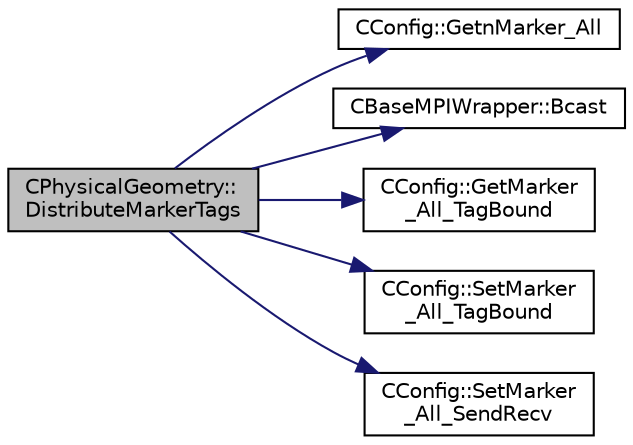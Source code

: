 digraph "CPhysicalGeometry::DistributeMarkerTags"
{
  edge [fontname="Helvetica",fontsize="10",labelfontname="Helvetica",labelfontsize="10"];
  node [fontname="Helvetica",fontsize="10",shape=record];
  rankdir="LR";
  Node490 [label="CPhysicalGeometry::\lDistributeMarkerTags",height=0.2,width=0.4,color="black", fillcolor="grey75", style="filled", fontcolor="black"];
  Node490 -> Node491 [color="midnightblue",fontsize="10",style="solid",fontname="Helvetica"];
  Node491 [label="CConfig::GetnMarker_All",height=0.2,width=0.4,color="black", fillcolor="white", style="filled",URL="$class_c_config.html#a300c4884edfc0c2acf395036439004f4",tooltip="Get the total number of boundary markers including send/receive domains. "];
  Node490 -> Node492 [color="midnightblue",fontsize="10",style="solid",fontname="Helvetica"];
  Node492 [label="CBaseMPIWrapper::Bcast",height=0.2,width=0.4,color="black", fillcolor="white", style="filled",URL="$class_c_base_m_p_i_wrapper.html#ae816a2f124ea5ae95337418462514df5"];
  Node490 -> Node493 [color="midnightblue",fontsize="10",style="solid",fontname="Helvetica"];
  Node493 [label="CConfig::GetMarker\l_All_TagBound",height=0.2,width=0.4,color="black", fillcolor="white", style="filled",URL="$class_c_config.html#a967e969a3beb24bb6e57d7036af003be",tooltip="Get the index of the surface defined in the geometry file. "];
  Node490 -> Node494 [color="midnightblue",fontsize="10",style="solid",fontname="Helvetica"];
  Node494 [label="CConfig::SetMarker\l_All_TagBound",height=0.2,width=0.4,color="black", fillcolor="white", style="filled",URL="$class_c_config.html#a3d64a9bbafa5f87e2559f34cc297a9c4",tooltip="Set the value of the index val_index (read from the geometry file) for the marker val_marker..."];
  Node490 -> Node495 [color="midnightblue",fontsize="10",style="solid",fontname="Helvetica"];
  Node495 [label="CConfig::SetMarker\l_All_SendRecv",height=0.2,width=0.4,color="black", fillcolor="white", style="filled",URL="$class_c_config.html#a82bd1f76cf9574ecfc48c44bef277cd5",tooltip="Set if a marker val_marker is going to be sent or receive val_index from another domain. "];
}
